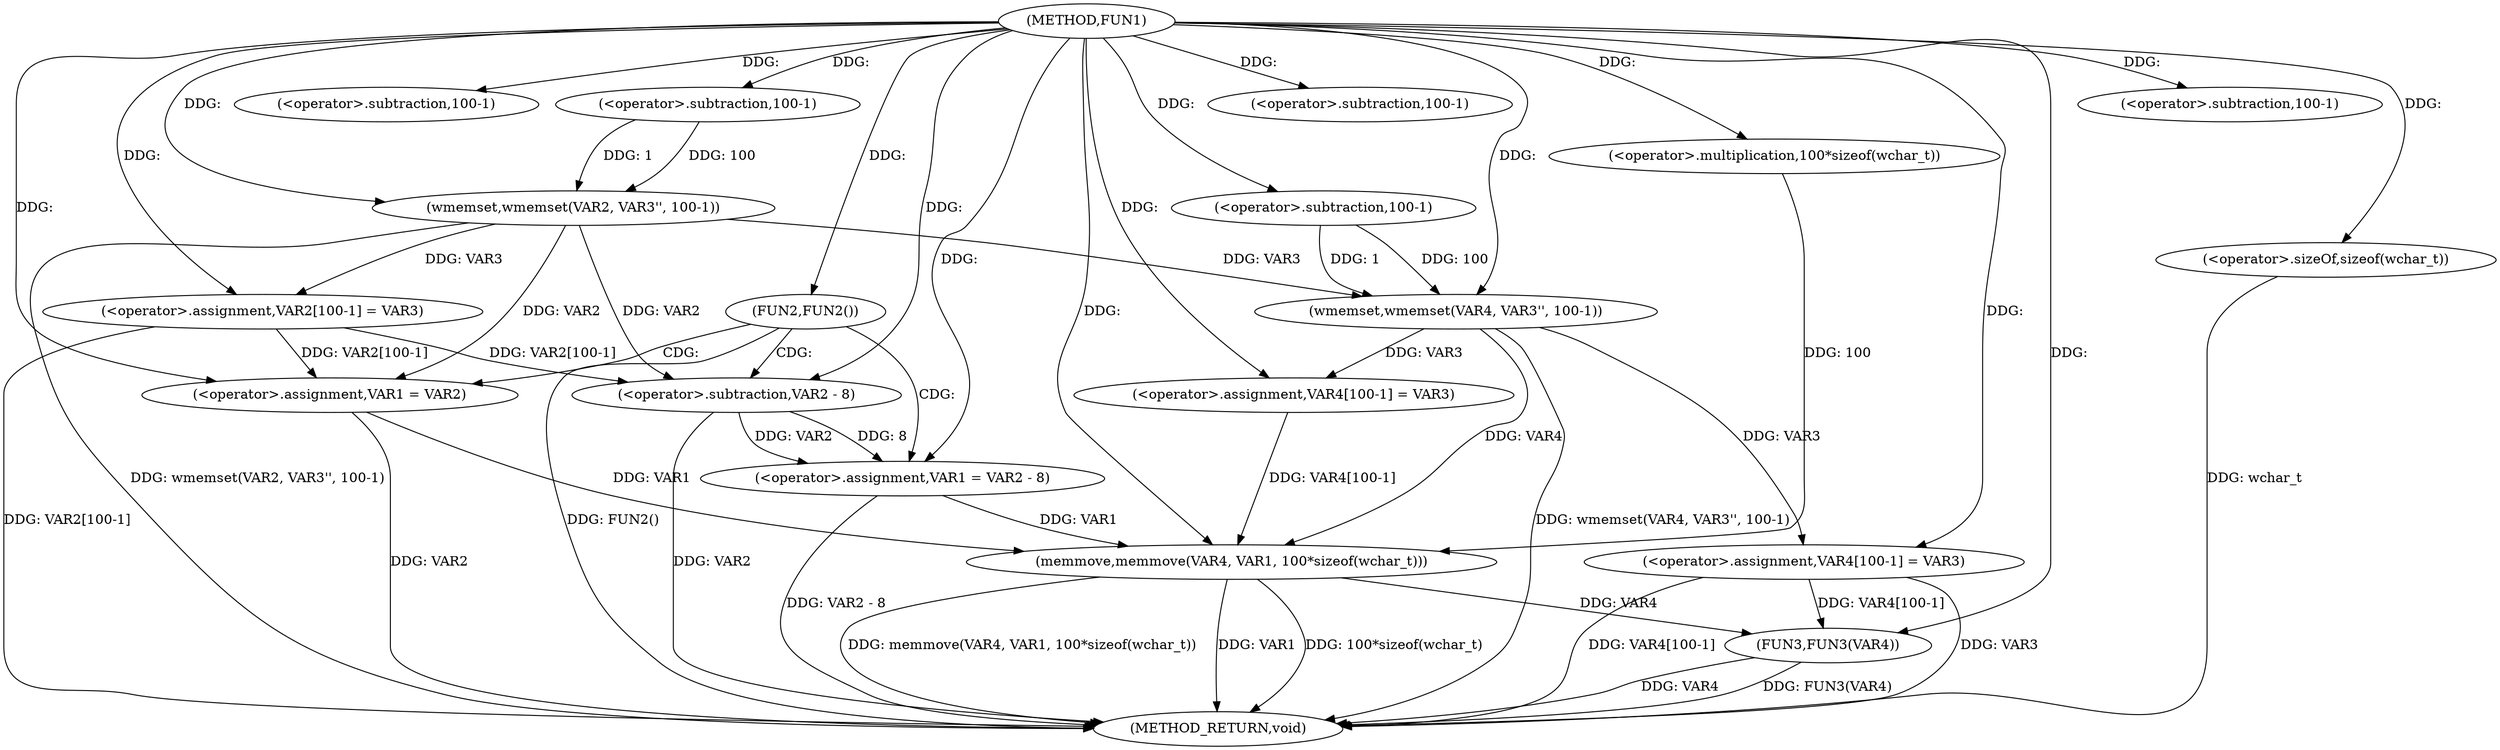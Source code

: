 digraph FUN1 {  
"1000100" [label = "(METHOD,FUN1)" ]
"1000161" [label = "(METHOD_RETURN,void)" ]
"1000104" [label = "(wmemset,wmemset(VAR2, VAR3'', 100-1))" ]
"1000107" [label = "(<operator>.subtraction,100-1)" ]
"1000110" [label = "(<operator>.assignment,VAR2[100-1] = VAR3)" ]
"1000113" [label = "(<operator>.subtraction,100-1)" ]
"1000118" [label = "(FUN2,FUN2())" ]
"1000120" [label = "(<operator>.assignment,VAR1 = VAR2 - 8)" ]
"1000122" [label = "(<operator>.subtraction,VAR2 - 8)" ]
"1000127" [label = "(<operator>.assignment,VAR1 = VAR2)" ]
"1000132" [label = "(wmemset,wmemset(VAR4, VAR3'', 100-1))" ]
"1000135" [label = "(<operator>.subtraction,100-1)" ]
"1000138" [label = "(<operator>.assignment,VAR4[100-1] = VAR3)" ]
"1000141" [label = "(<operator>.subtraction,100-1)" ]
"1000145" [label = "(memmove,memmove(VAR4, VAR1, 100*sizeof(wchar_t)))" ]
"1000148" [label = "(<operator>.multiplication,100*sizeof(wchar_t))" ]
"1000150" [label = "(<operator>.sizeOf,sizeof(wchar_t))" ]
"1000152" [label = "(<operator>.assignment,VAR4[100-1] = VAR3)" ]
"1000155" [label = "(<operator>.subtraction,100-1)" ]
"1000159" [label = "(FUN3,FUN3(VAR4))" ]
  "1000159" -> "1000161"  [ label = "DDG: FUN3(VAR4)"] 
  "1000150" -> "1000161"  [ label = "DDG: wchar_t"] 
  "1000104" -> "1000161"  [ label = "DDG: wmemset(VAR2, VAR3'', 100-1)"] 
  "1000159" -> "1000161"  [ label = "DDG: VAR4"] 
  "1000145" -> "1000161"  [ label = "DDG: 100*sizeof(wchar_t)"] 
  "1000118" -> "1000161"  [ label = "DDG: FUN2()"] 
  "1000122" -> "1000161"  [ label = "DDG: VAR2"] 
  "1000132" -> "1000161"  [ label = "DDG: wmemset(VAR4, VAR3'', 100-1)"] 
  "1000127" -> "1000161"  [ label = "DDG: VAR2"] 
  "1000152" -> "1000161"  [ label = "DDG: VAR3"] 
  "1000152" -> "1000161"  [ label = "DDG: VAR4[100-1]"] 
  "1000120" -> "1000161"  [ label = "DDG: VAR2 - 8"] 
  "1000145" -> "1000161"  [ label = "DDG: memmove(VAR4, VAR1, 100*sizeof(wchar_t))"] 
  "1000145" -> "1000161"  [ label = "DDG: VAR1"] 
  "1000110" -> "1000161"  [ label = "DDG: VAR2[100-1]"] 
  "1000100" -> "1000104"  [ label = "DDG: "] 
  "1000107" -> "1000104"  [ label = "DDG: 100"] 
  "1000107" -> "1000104"  [ label = "DDG: 1"] 
  "1000100" -> "1000107"  [ label = "DDG: "] 
  "1000104" -> "1000110"  [ label = "DDG: VAR3"] 
  "1000100" -> "1000110"  [ label = "DDG: "] 
  "1000100" -> "1000113"  [ label = "DDG: "] 
  "1000100" -> "1000118"  [ label = "DDG: "] 
  "1000122" -> "1000120"  [ label = "DDG: VAR2"] 
  "1000122" -> "1000120"  [ label = "DDG: 8"] 
  "1000100" -> "1000120"  [ label = "DDG: "] 
  "1000104" -> "1000122"  [ label = "DDG: VAR2"] 
  "1000110" -> "1000122"  [ label = "DDG: VAR2[100-1]"] 
  "1000100" -> "1000122"  [ label = "DDG: "] 
  "1000104" -> "1000127"  [ label = "DDG: VAR2"] 
  "1000110" -> "1000127"  [ label = "DDG: VAR2[100-1]"] 
  "1000100" -> "1000127"  [ label = "DDG: "] 
  "1000100" -> "1000132"  [ label = "DDG: "] 
  "1000104" -> "1000132"  [ label = "DDG: VAR3"] 
  "1000135" -> "1000132"  [ label = "DDG: 100"] 
  "1000135" -> "1000132"  [ label = "DDG: 1"] 
  "1000100" -> "1000135"  [ label = "DDG: "] 
  "1000132" -> "1000138"  [ label = "DDG: VAR3"] 
  "1000100" -> "1000138"  [ label = "DDG: "] 
  "1000100" -> "1000141"  [ label = "DDG: "] 
  "1000138" -> "1000145"  [ label = "DDG: VAR4[100-1]"] 
  "1000132" -> "1000145"  [ label = "DDG: VAR4"] 
  "1000100" -> "1000145"  [ label = "DDG: "] 
  "1000120" -> "1000145"  [ label = "DDG: VAR1"] 
  "1000127" -> "1000145"  [ label = "DDG: VAR1"] 
  "1000148" -> "1000145"  [ label = "DDG: 100"] 
  "1000100" -> "1000148"  [ label = "DDG: "] 
  "1000100" -> "1000150"  [ label = "DDG: "] 
  "1000100" -> "1000152"  [ label = "DDG: "] 
  "1000132" -> "1000152"  [ label = "DDG: VAR3"] 
  "1000100" -> "1000155"  [ label = "DDG: "] 
  "1000152" -> "1000159"  [ label = "DDG: VAR4[100-1]"] 
  "1000145" -> "1000159"  [ label = "DDG: VAR4"] 
  "1000100" -> "1000159"  [ label = "DDG: "] 
  "1000118" -> "1000120"  [ label = "CDG: "] 
  "1000118" -> "1000127"  [ label = "CDG: "] 
  "1000118" -> "1000122"  [ label = "CDG: "] 
}
